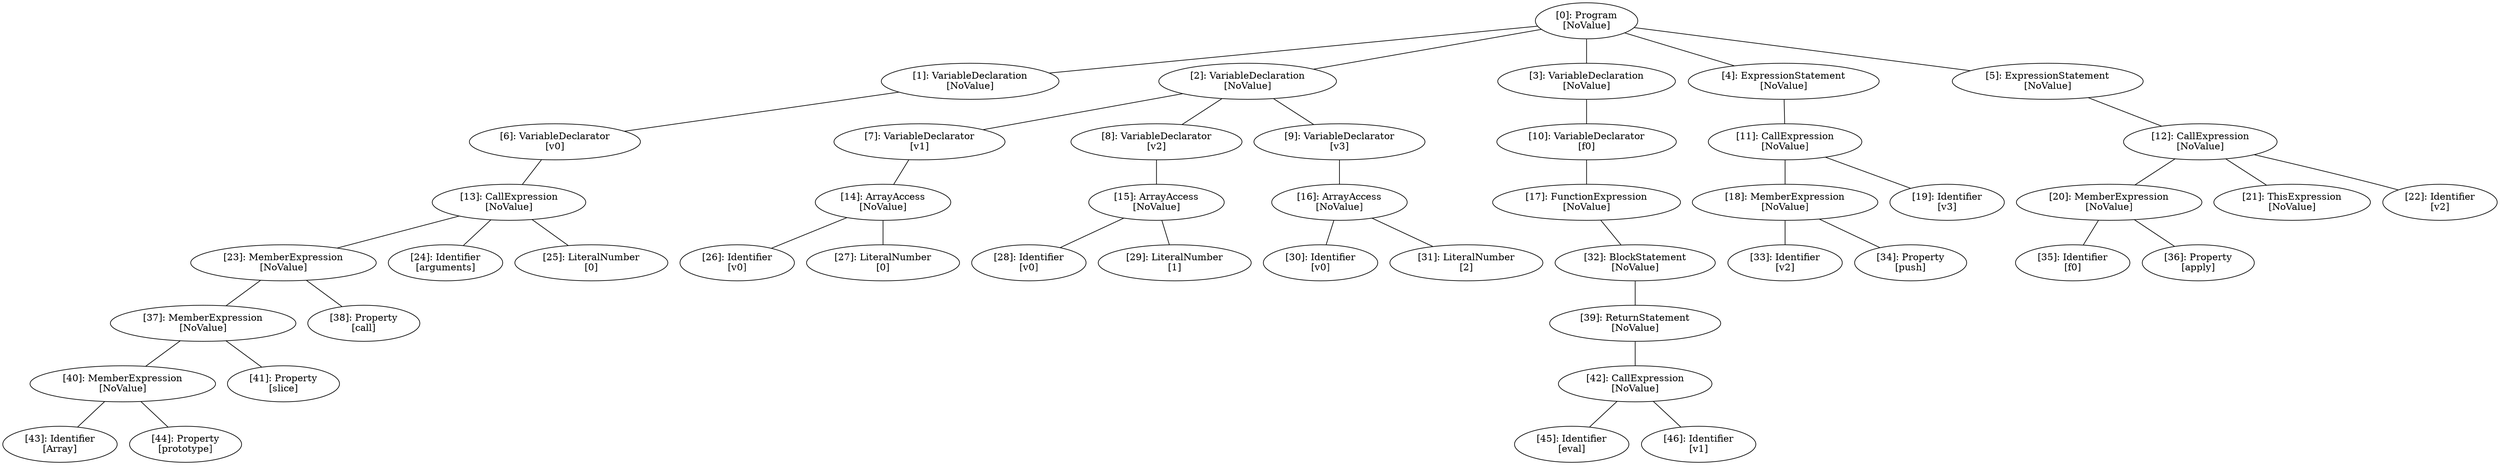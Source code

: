 // Result
graph {
	0 [label="[0]: Program
[NoValue]"]
	1 [label="[1]: VariableDeclaration
[NoValue]"]
	2 [label="[2]: VariableDeclaration
[NoValue]"]
	3 [label="[3]: VariableDeclaration
[NoValue]"]
	4 [label="[4]: ExpressionStatement
[NoValue]"]
	5 [label="[5]: ExpressionStatement
[NoValue]"]
	6 [label="[6]: VariableDeclarator
[v0]"]
	7 [label="[7]: VariableDeclarator
[v1]"]
	8 [label="[8]: VariableDeclarator
[v2]"]
	9 [label="[9]: VariableDeclarator
[v3]"]
	10 [label="[10]: VariableDeclarator
[f0]"]
	11 [label="[11]: CallExpression
[NoValue]"]
	12 [label="[12]: CallExpression
[NoValue]"]
	13 [label="[13]: CallExpression
[NoValue]"]
	14 [label="[14]: ArrayAccess
[NoValue]"]
	15 [label="[15]: ArrayAccess
[NoValue]"]
	16 [label="[16]: ArrayAccess
[NoValue]"]
	17 [label="[17]: FunctionExpression
[NoValue]"]
	18 [label="[18]: MemberExpression
[NoValue]"]
	19 [label="[19]: Identifier
[v3]"]
	20 [label="[20]: MemberExpression
[NoValue]"]
	21 [label="[21]: ThisExpression
[NoValue]"]
	22 [label="[22]: Identifier
[v2]"]
	23 [label="[23]: MemberExpression
[NoValue]"]
	24 [label="[24]: Identifier
[arguments]"]
	25 [label="[25]: LiteralNumber
[0]"]
	26 [label="[26]: Identifier
[v0]"]
	27 [label="[27]: LiteralNumber
[0]"]
	28 [label="[28]: Identifier
[v0]"]
	29 [label="[29]: LiteralNumber
[1]"]
	30 [label="[30]: Identifier
[v0]"]
	31 [label="[31]: LiteralNumber
[2]"]
	32 [label="[32]: BlockStatement
[NoValue]"]
	33 [label="[33]: Identifier
[v2]"]
	34 [label="[34]: Property
[push]"]
	35 [label="[35]: Identifier
[f0]"]
	36 [label="[36]: Property
[apply]"]
	37 [label="[37]: MemberExpression
[NoValue]"]
	38 [label="[38]: Property
[call]"]
	39 [label="[39]: ReturnStatement
[NoValue]"]
	40 [label="[40]: MemberExpression
[NoValue]"]
	41 [label="[41]: Property
[slice]"]
	42 [label="[42]: CallExpression
[NoValue]"]
	43 [label="[43]: Identifier
[Array]"]
	44 [label="[44]: Property
[prototype]"]
	45 [label="[45]: Identifier
[eval]"]
	46 [label="[46]: Identifier
[v1]"]
	0 -- 1
	0 -- 2
	0 -- 3
	0 -- 4
	0 -- 5
	1 -- 6
	2 -- 7
	2 -- 8
	2 -- 9
	3 -- 10
	4 -- 11
	5 -- 12
	6 -- 13
	7 -- 14
	8 -- 15
	9 -- 16
	10 -- 17
	11 -- 18
	11 -- 19
	12 -- 20
	12 -- 21
	12 -- 22
	13 -- 23
	13 -- 24
	13 -- 25
	14 -- 26
	14 -- 27
	15 -- 28
	15 -- 29
	16 -- 30
	16 -- 31
	17 -- 32
	18 -- 33
	18 -- 34
	20 -- 35
	20 -- 36
	23 -- 37
	23 -- 38
	32 -- 39
	37 -- 40
	37 -- 41
	39 -- 42
	40 -- 43
	40 -- 44
	42 -- 45
	42 -- 46
}
